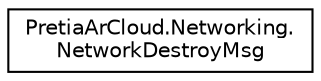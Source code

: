 digraph "Graphical Class Hierarchy"
{
 // LATEX_PDF_SIZE
  edge [fontname="Helvetica",fontsize="10",labelfontname="Helvetica",labelfontsize="10"];
  node [fontname="Helvetica",fontsize="10",shape=record];
  rankdir="LR";
  Node0 [label="PretiaArCloud.Networking.\lNetworkDestroyMsg",height=0.2,width=0.4,color="black", fillcolor="white", style="filled",URL="$classPretiaArCloud_1_1Networking_1_1NetworkDestroyMsg.html",tooltip=" "];
}
